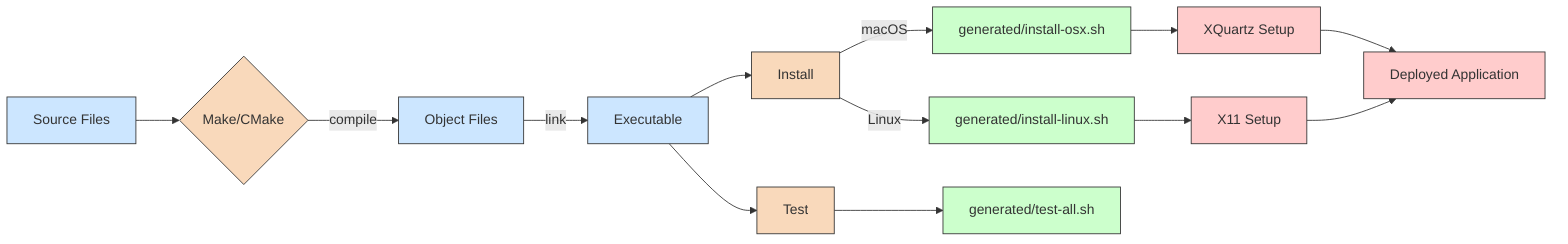 graph LR
    source[Source Files] --> build{Make/CMake}
    build -->|compile| obj[Object Files]
    obj -->|link| bin[Executable]
    
    bin --> install[Install]
    bin --> test[Test]
    
    install -->|macOS| osx[generated/install-osx.sh]
    install -->|Linux| linux[generated/install-linux.sh]
    
    test --> test_all[generated/test-all.sh]
    
    osx --> xquartz[XQuartz Setup]
    linux --> xlib[X11 Setup]
    
    xquartz --> deployed[Deployed Application]
    xlib --> deployed
    
    classDef process fill:#f9d9bb,stroke:#333,stroke-width:1px;
    classDef file fill:#cce6ff,stroke:#333,stroke-width:1px;
    classDef script fill:#ccffcc,stroke:#333,stroke-width:1px;
    classDef env fill:#ffcccc,stroke:#333,stroke-width:1px;
    
    class source,obj,bin file;
    class build,install,test process;
    class osx,linux,test_all script;
    class xquartz,xlib,deployed env;